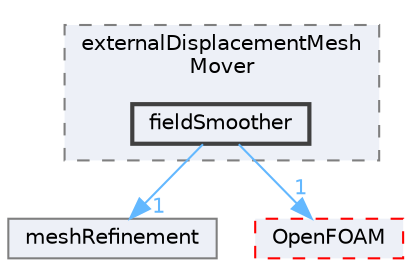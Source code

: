 digraph "src/mesh/snappyHexMesh/externalDisplacementMeshMover/fieldSmoother"
{
 // LATEX_PDF_SIZE
  bgcolor="transparent";
  edge [fontname=Helvetica,fontsize=10,labelfontname=Helvetica,labelfontsize=10];
  node [fontname=Helvetica,fontsize=10,shape=box,height=0.2,width=0.4];
  compound=true
  subgraph clusterdir_f4c152d6f66387c0ffa38473b68db86b {
    graph [ bgcolor="#edf0f7", pencolor="grey50", label="externalDisplacementMesh\lMover", fontname=Helvetica,fontsize=10 style="filled,dashed", URL="dir_f4c152d6f66387c0ffa38473b68db86b.html",tooltip=""]
  dir_f93e88e09c7517c66b0ecc6dbc87a6f4 [label="fieldSmoother", fillcolor="#edf0f7", color="grey25", style="filled,bold", URL="dir_f93e88e09c7517c66b0ecc6dbc87a6f4.html",tooltip=""];
  }
  dir_8ccce68d8eb6c31356e7a13ae3680829 [label="meshRefinement", fillcolor="#edf0f7", color="grey50", style="filled", URL="dir_8ccce68d8eb6c31356e7a13ae3680829.html",tooltip=""];
  dir_c5473ff19b20e6ec4dfe5c310b3778a8 [label="OpenFOAM", fillcolor="#edf0f7", color="red", style="filled,dashed", URL="dir_c5473ff19b20e6ec4dfe5c310b3778a8.html",tooltip=""];
  dir_f93e88e09c7517c66b0ecc6dbc87a6f4->dir_8ccce68d8eb6c31356e7a13ae3680829 [headlabel="1", labeldistance=1.5 headhref="dir_001344_002375.html" href="dir_001344_002375.html" color="steelblue1" fontcolor="steelblue1"];
  dir_f93e88e09c7517c66b0ecc6dbc87a6f4->dir_c5473ff19b20e6ec4dfe5c310b3778a8 [headlabel="1", labeldistance=1.5 headhref="dir_001344_002695.html" href="dir_001344_002695.html" color="steelblue1" fontcolor="steelblue1"];
}

